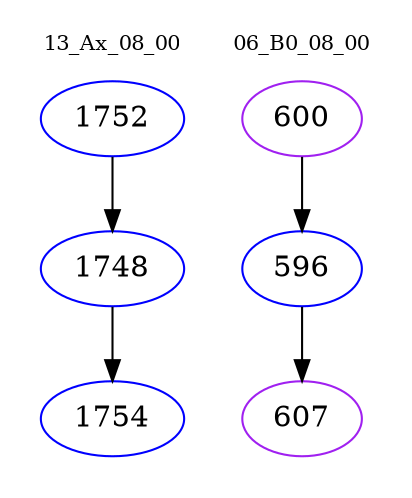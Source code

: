 digraph{
subgraph cluster_0 {
color = white
label = "13_Ax_08_00";
fontsize=10;
T0_1752 [label="1752", color="blue"]
T0_1752 -> T0_1748 [color="black"]
T0_1748 [label="1748", color="blue"]
T0_1748 -> T0_1754 [color="black"]
T0_1754 [label="1754", color="blue"]
}
subgraph cluster_1 {
color = white
label = "06_B0_08_00";
fontsize=10;
T1_600 [label="600", color="purple"]
T1_600 -> T1_596 [color="black"]
T1_596 [label="596", color="blue"]
T1_596 -> T1_607 [color="black"]
T1_607 [label="607", color="purple"]
}
}
